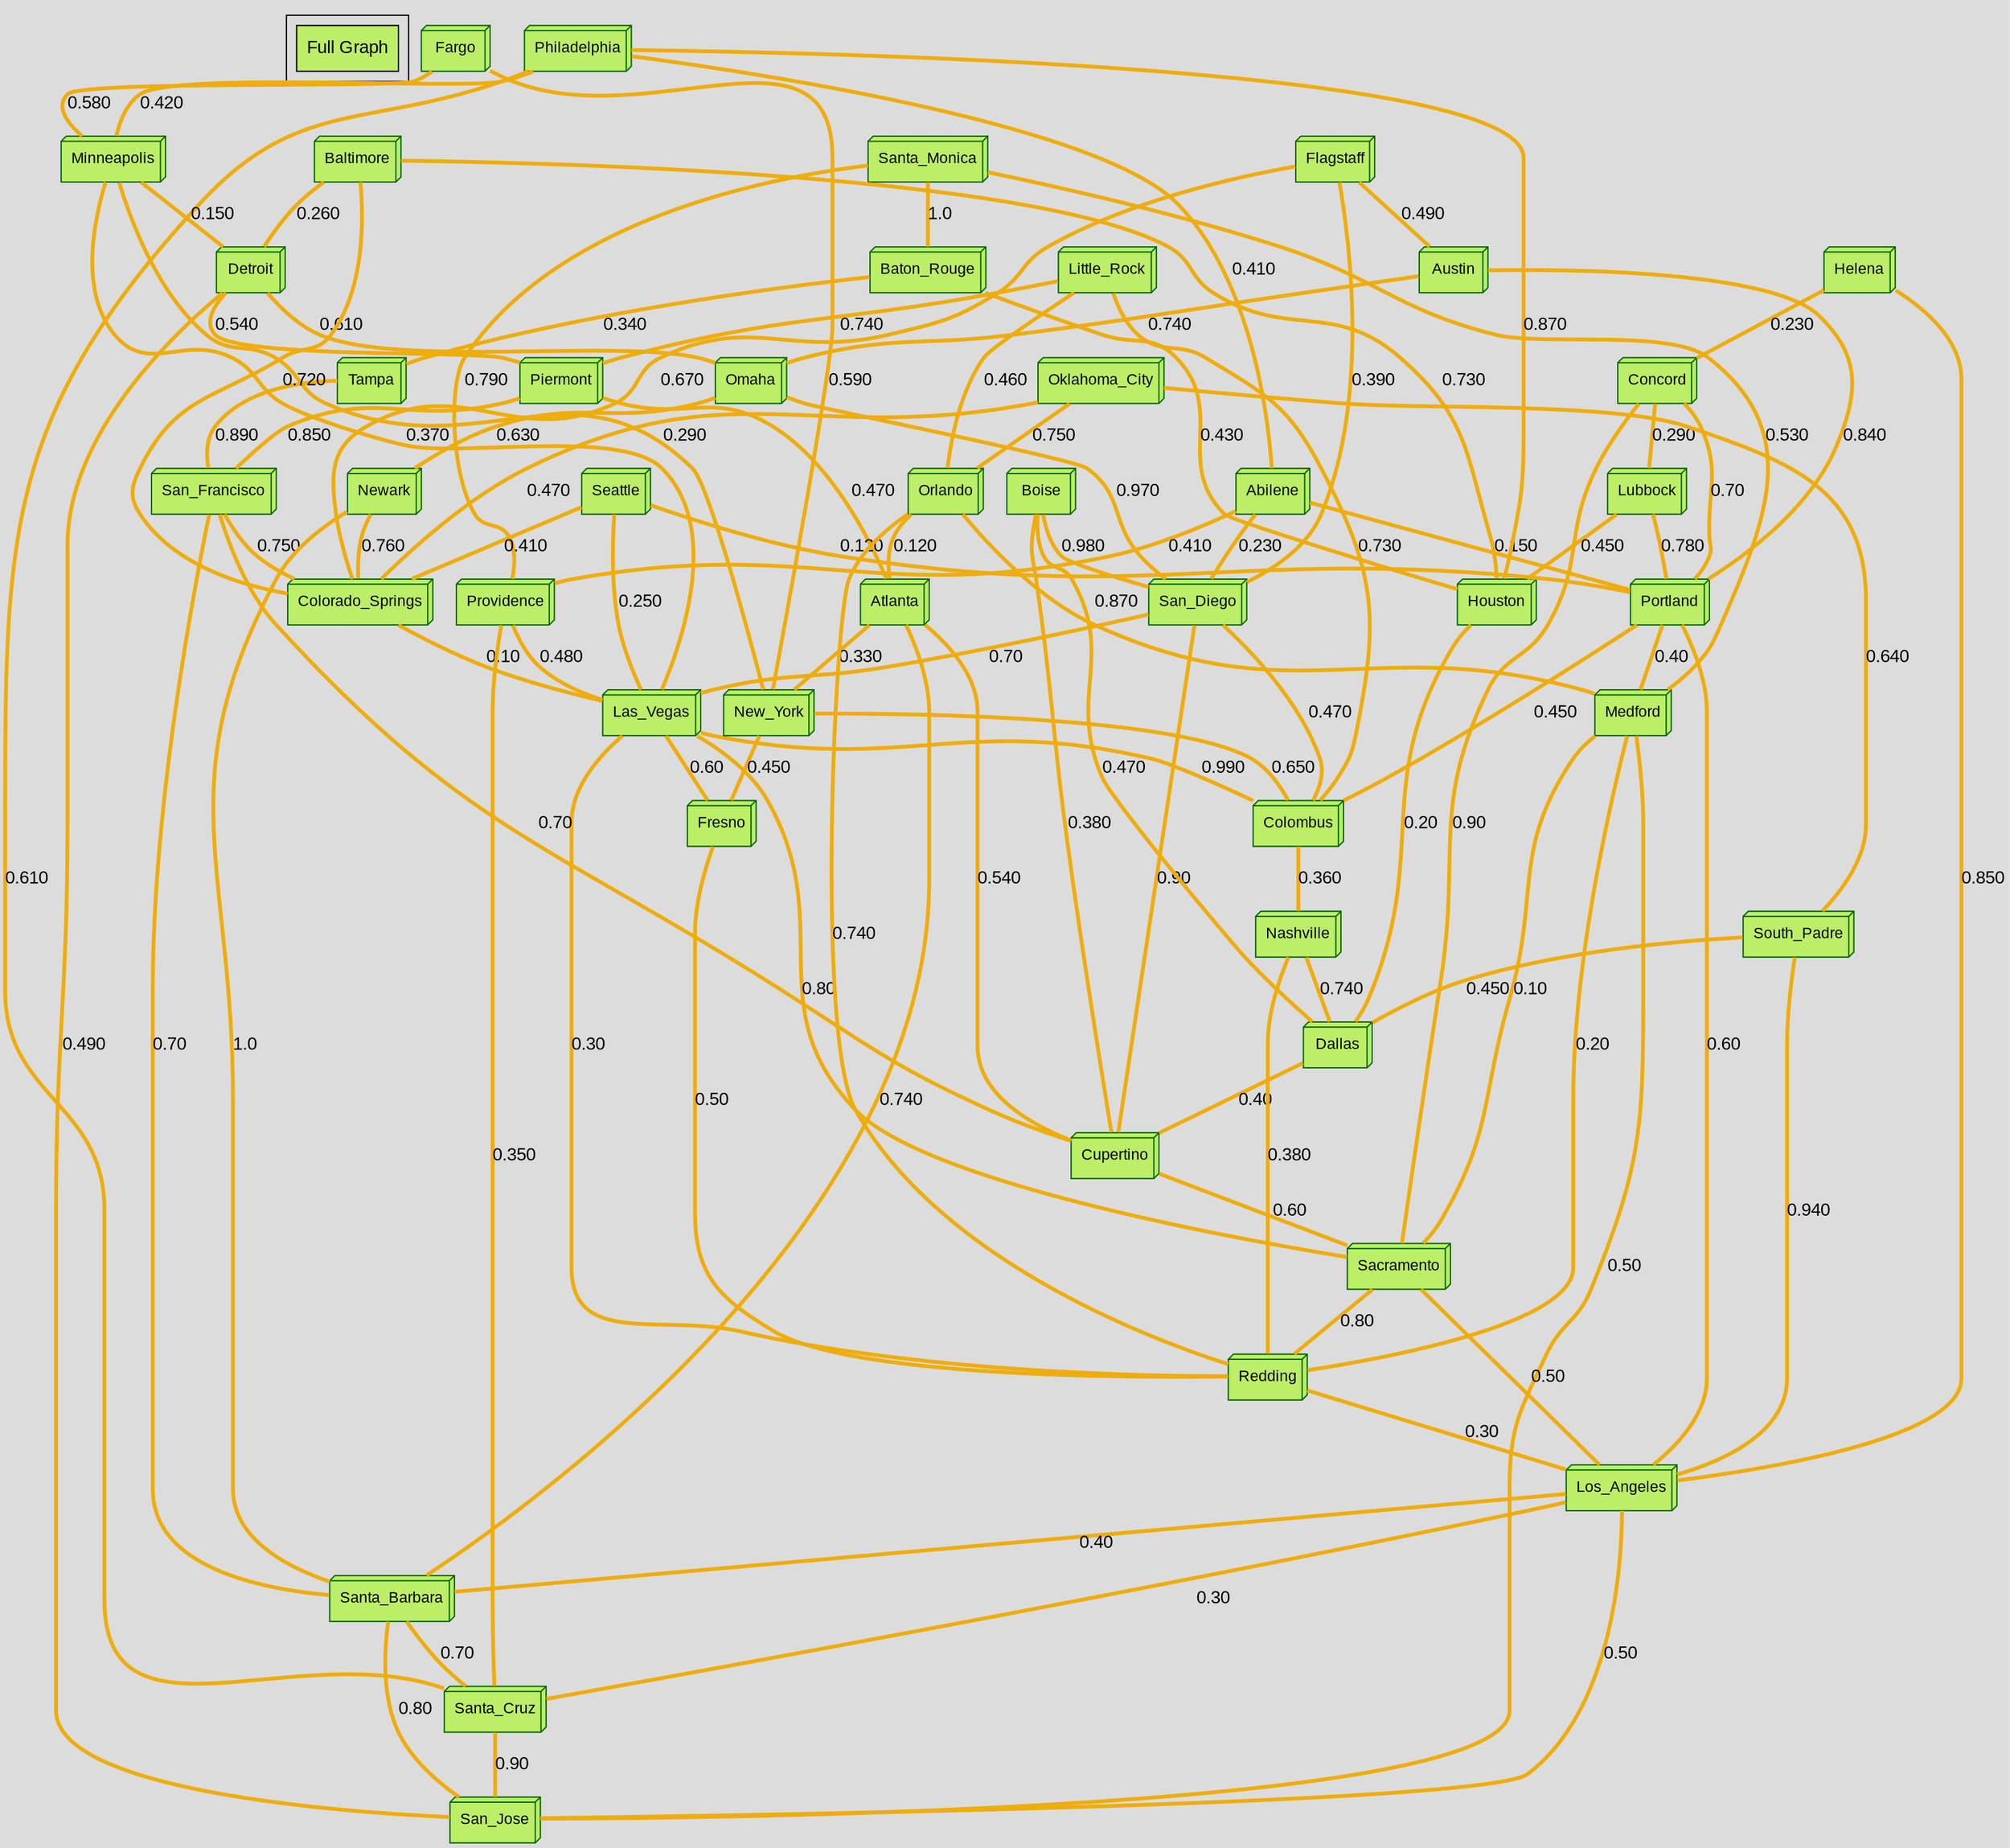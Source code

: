 strict graph main_graph {
fontname="DejaVu Sans,Arial,sans-serif"
node [fontname="Impact,Arial,sans-serif"]
edge [fontname="Comic Sans,Arial,sans-serif"]
node [style=filled fillcolor="darkolivegreen2"]
ratio=auto landscape=false bgcolor="gainsboro"
subgraph cluster {"Full Graph" [shape=box fontsize=14 label="Full Graph" tooltip="All Nodes"] }
San_Diego [label="San_Diego" id="San_Diego" fontsize=12 shape=box3d tooltip="San_Diego" color="darkgreen" fillcolor="darkolivegreen2"]
Las_Vegas [label="Las_Vegas" id="Las_Vegas" fontsize=12 shape=box3d tooltip="Las_Vegas" color="darkgreen" fillcolor="darkolivegreen2"]
San_Diego -- Las_Vegas [label="0.70" weight=60 penwidth=3 color="darkgoldenrod2" tooltip="San_Diego -- Las_Vegas" labeltooltip="San_Diego -- Las_Vegas"]
Cupertino [label="Cupertino" id="Cupertino" fontsize=12 shape=box3d tooltip="Cupertino" color="darkgreen" fillcolor="darkolivegreen2"]
San_Diego -- Cupertino [label="0.90" weight=60 penwidth=3 color="darkgoldenrod2" tooltip="San_Diego -- Cupertino" labeltooltip="San_Diego -- Cupertino"]
Sacramento [label="Sacramento" id="Sacramento" fontsize=12 shape=box3d tooltip="Sacramento" color="darkgreen" fillcolor="darkolivegreen2"]
Cupertino -- Sacramento [label="0.60" weight=60 penwidth=3 color="darkgoldenrod2" tooltip="Cupertino -- Sacramento" labeltooltip="Cupertino -- Sacramento"]
Las_Vegas -- Sacramento [label="0.80" weight=60 penwidth=3 color="darkgoldenrod2" tooltip="Las_Vegas -- Sacramento" labeltooltip="Las_Vegas -- Sacramento"]
San_Francisco [label="San_Francisco" id="San_Francisco" fontsize=12 shape=box3d tooltip="San_Francisco" color="darkgreen" fillcolor="darkolivegreen2"]
San_Francisco -- Cupertino [label="0.70" weight=60 penwidth=3 color="darkgoldenrod2" tooltip="San_Francisco -- Cupertino" labeltooltip="San_Francisco -- Cupertino"]
Santa_Barbara [label="Santa_Barbara" id="Santa_Barbara" fontsize=12 shape=box3d tooltip="Santa_Barbara" color="darkgreen" fillcolor="darkolivegreen2"]
San_Francisco -- Santa_Barbara [label="0.70" weight=60 penwidth=3 color="darkgoldenrod2" tooltip="San_Francisco -- Santa_Barbara" labeltooltip="San_Francisco -- Santa_Barbara"]
Fresno [label="Fresno" id="Fresno" fontsize=12 shape=box3d tooltip="Fresno" color="darkgreen" fillcolor="darkolivegreen2"]
Las_Vegas -- Fresno [label="0.60" weight=60 penwidth=3 color="darkgoldenrod2" tooltip="Las_Vegas -- Fresno" labeltooltip="Las_Vegas -- Fresno"]
Redding [label="Redding" id="Redding" fontsize=12 shape=box3d tooltip="Redding" color="darkgreen" fillcolor="darkolivegreen2"]
Las_Vegas -- Redding [label="0.30" weight=60 penwidth=3 color="darkgoldenrod2" tooltip="Las_Vegas -- Redding" labeltooltip="Las_Vegas -- Redding"]
Fresno -- Redding [label="0.50" weight=60 penwidth=3 color="darkgoldenrod2" tooltip="Fresno -- Redding" labeltooltip="Fresno -- Redding"]
Sacramento -- Redding [label="0.80" weight=60 penwidth=3 color="darkgoldenrod2" tooltip="Sacramento -- Redding" labeltooltip="Sacramento -- Redding"]
Medford [label="Medford" id="Medford" fontsize=12 shape=box3d tooltip="Medford" color="darkgreen" fillcolor="darkolivegreen2"]
Medford -- Redding [label="0.20" weight=60 penwidth=3 color="darkgoldenrod2" tooltip="Medford -- Redding" labeltooltip="Medford -- Redding"]
Medford -- Sacramento [label="0.10" weight=60 penwidth=3 color="darkgoldenrod2" tooltip="Medford -- Sacramento" labeltooltip="Medford -- Sacramento"]
Los_Angeles [label="Los_Angeles" id="Los_Angeles" fontsize=12 shape=box3d tooltip="Los_Angeles" color="darkgreen" fillcolor="darkolivegreen2"]
Redding -- Los_Angeles [label="0.30" weight=60 penwidth=3 color="darkgoldenrod2" tooltip="Redding -- Los_Angeles" labeltooltip="Redding -- Los_Angeles"]
Los_Angeles -- Sacramento [label="0.50" weight=60 penwidth=3 color="darkgoldenrod2" tooltip="Los_Angeles -- Sacramento" labeltooltip="Los_Angeles -- Sacramento"]
San_Jose [label="San_Jose" id="San_Jose" fontsize=12 shape=box3d tooltip="San_Jose" color="darkgreen" fillcolor="darkolivegreen2"]
Medford -- San_Jose [label="0.50" weight=60 penwidth=3 color="darkgoldenrod2" tooltip="Medford -- San_Jose" labeltooltip="Medford -- San_Jose"]
Los_Angeles -- San_Jose [label="0.50" weight=60 penwidth=3 color="darkgoldenrod2" tooltip="Los_Angeles -- San_Jose" labeltooltip="Los_Angeles -- San_Jose"]
Los_Angeles -- Santa_Barbara [label="0.40" weight=60 penwidth=3 color="darkgoldenrod2" tooltip="Los_Angeles -- Santa_Barbara" labeltooltip="Los_Angeles -- Santa_Barbara"]
Santa_Cruz [label="Santa_Cruz" id="Santa_Cruz" fontsize=12 shape=box3d tooltip="Santa_Cruz" color="darkgreen" fillcolor="darkolivegreen2"]
Los_Angeles -- Santa_Cruz [label="0.30" weight=60 penwidth=3 color="darkgoldenrod2" tooltip="Los_Angeles -- Santa_Cruz" labeltooltip="Los_Angeles -- Santa_Cruz"]
Santa_Barbara -- Santa_Cruz [label="0.70" weight=60 penwidth=3 color="darkgoldenrod2" tooltip="Santa_Barbara -- Santa_Cruz" labeltooltip="Santa_Barbara -- Santa_Cruz"]
Santa_Cruz -- San_Jose [label="0.90" weight=60 penwidth=3 color="darkgoldenrod2" tooltip="Santa_Cruz -- San_Jose" labeltooltip="Santa_Cruz -- San_Jose"]
Santa_Barbara -- San_Jose [label="0.80" weight=60 penwidth=3 color="darkgoldenrod2" tooltip="Santa_Barbara -- San_Jose" labeltooltip="Santa_Barbara -- San_Jose"]
Santa_Monica [label="Santa_Monica" id="Santa_Monica" fontsize=12 shape=box3d tooltip="Santa_Monica" color="darkgreen" fillcolor="darkolivegreen2"]
Santa_Monica -- Medford [label="0.530" weight=60 penwidth=3 color="darkgoldenrod2" tooltip="Santa_Monica -- Medford" labeltooltip="Santa_Monica -- Medford"]
Dallas [label="Dallas" id="Dallas" fontsize=12 shape=box3d tooltip="Dallas" color="darkgreen" fillcolor="darkolivegreen2"]
Dallas -- Cupertino [label="0.40" weight=60 penwidth=3 color="darkgoldenrod2" tooltip="Dallas -- Cupertino" labeltooltip="Dallas -- Cupertino"]
Concord [label="Concord" id="Concord" fontsize=12 shape=box3d tooltip="Concord" color="darkgreen" fillcolor="darkolivegreen2"]
Concord -- Sacramento [label="0.90" weight=60 penwidth=3 color="darkgoldenrod2" tooltip="Concord -- Sacramento" labeltooltip="Concord -- Sacramento"]
Portland [label="Portland" id="Portland" fontsize=12 shape=box3d tooltip="Portland" color="darkgreen" fillcolor="darkolivegreen2"]
Portland -- Los_Angeles [label="0.60" weight=60 penwidth=3 color="darkgoldenrod2" tooltip="Portland -- Los_Angeles" labeltooltip="Portland -- Los_Angeles"]
Concord -- Portland [label="0.70" weight=60 penwidth=3 color="darkgoldenrod2" tooltip="Concord -- Portland" labeltooltip="Concord -- Portland"]
Houston [label="Houston" id="Houston" fontsize=12 shape=box3d tooltip="Houston" color="darkgreen" fillcolor="darkolivegreen2"]
Houston -- Dallas [label="0.20" weight=60 penwidth=3 color="darkgoldenrod2" tooltip="Houston -- Dallas" labeltooltip="Houston -- Dallas"]
Colorado_Springs [label="Colorado_Springs" id="Colorado_Springs" fontsize=12 shape=box3d tooltip="Colorado_Springs" color="darkgreen" fillcolor="darkolivegreen2"]
San_Francisco -- Colorado_Springs [label="0.750" weight=60 penwidth=3 color="darkgoldenrod2" tooltip="San_Francisco -- Colorado_Springs" labeltooltip="San_Francisco -- Colorado_Springs"]
Colorado_Springs -- Las_Vegas [label="0.10" weight=60 penwidth=3 color="darkgoldenrod2" tooltip="Colorado_Springs -- Las_Vegas" labeltooltip="Colorado_Springs -- Las_Vegas"]
Providence [label="Providence" id="Providence" fontsize=12 shape=box3d tooltip="Providence" color="darkgreen" fillcolor="darkolivegreen2"]
Providence -- Santa_Cruz [label="0.350" weight=60 penwidth=3 color="darkgoldenrod2" tooltip="Providence -- Santa_Cruz" labeltooltip="Providence -- Santa_Cruz"]
Providence -- Las_Vegas [label="0.480" weight=60 penwidth=3 color="darkgoldenrod2" tooltip="Providence -- Las_Vegas" labeltooltip="Providence -- Las_Vegas"]
Portland -- Medford [label="0.40" weight=60 penwidth=3 color="darkgoldenrod2" tooltip="Portland -- Medford" labeltooltip="Portland -- Medford"]
Atlanta [label="Atlanta" id="Atlanta" fontsize=12 shape=box3d tooltip="Atlanta" color="darkgreen" fillcolor="darkolivegreen2"]
Atlanta -- Santa_Barbara [label="0.740" weight=60 penwidth=3 color="darkgoldenrod2" tooltip="Atlanta -- Santa_Barbara" labeltooltip="Atlanta -- Santa_Barbara"]
New_York [label="New_York" id="New_York" fontsize=12 shape=box3d tooltip="New_York" color="darkgreen" fillcolor="darkolivegreen2"]
Atlanta -- New_York [label="0.330" weight=60 penwidth=3 color="darkgoldenrod2" tooltip="Atlanta -- New_York" labeltooltip="Atlanta -- New_York"]
New_York -- Fresno [label="0.450" weight=60 penwidth=3 color="darkgoldenrod2" tooltip="New_York -- Fresno" labeltooltip="New_York -- Fresno"]
Atlanta -- Cupertino [label="0.540" weight=60 penwidth=3 color="darkgoldenrod2" tooltip="Atlanta -- Cupertino" labeltooltip="Atlanta -- Cupertino"]
Nashville [label="Nashville" id="Nashville" fontsize=12 shape=box3d tooltip="Nashville" color="darkgreen" fillcolor="darkolivegreen2"]
Nashville -- Redding [label="0.380" weight=60 penwidth=3 color="darkgoldenrod2" tooltip="Nashville -- Redding" labeltooltip="Nashville -- Redding"]
Nashville -- Dallas [label="0.740" weight=60 penwidth=3 color="darkgoldenrod2" tooltip="Nashville -- Dallas" labeltooltip="Nashville -- Dallas"]
Helena [label="Helena" id="Helena" fontsize=12 shape=box3d tooltip="Helena" color="darkgreen" fillcolor="darkolivegreen2"]
Helena -- Los_Angeles [label="0.850" weight=60 penwidth=3 color="darkgoldenrod2" tooltip="Helena -- Los_Angeles" labeltooltip="Helena -- Los_Angeles"]
Helena -- Concord [label="0.230" weight=60 penwidth=3 color="darkgoldenrod2" tooltip="Helena -- Concord" labeltooltip="Helena -- Concord"]
Piermont [label="Piermont" id="Piermont" fontsize=12 shape=box3d tooltip="Piermont" color="darkgreen" fillcolor="darkolivegreen2"]
Piermont -- Atlanta [label="0.470" weight=60 penwidth=3 color="darkgoldenrod2" tooltip="Piermont -- Atlanta" labeltooltip="Piermont -- Atlanta"]
Piermont -- San_Francisco [label="0.850" weight=60 penwidth=3 color="darkgoldenrod2" tooltip="Piermont -- San_Francisco" labeltooltip="Piermont -- San_Francisco"]
Abilene [label="Abilene" id="Abilene" fontsize=12 shape=box3d tooltip="Abilene" color="darkgreen" fillcolor="darkolivegreen2"]
Abilene -- Providence [label="0.410" weight=60 penwidth=3 color="darkgoldenrod2" tooltip="Abilene -- Providence" labeltooltip="Abilene -- Providence"]
Abilene -- San_Diego [label="0.230" weight=60 penwidth=3 color="darkgoldenrod2" tooltip="Abilene -- San_Diego" labeltooltip="Abilene -- San_Diego"]
Abilene -- Portland [label="0.150" weight=60 penwidth=3 color="darkgoldenrod2" tooltip="Abilene -- Portland" labeltooltip="Abilene -- Portland"]
Colombus [label="Colombus" id="Colombus" fontsize=12 shape=box3d tooltip="Colombus" color="darkgreen" fillcolor="darkolivegreen2"]
Colombus -- Nashville [label="0.360" weight=60 penwidth=3 color="darkgoldenrod2" tooltip="Colombus -- Nashville" labeltooltip="Colombus -- Nashville"]
Colombus -- San_Diego [label="0.470" weight=60 penwidth=3 color="darkgoldenrod2" tooltip="Colombus -- San_Diego" labeltooltip="Colombus -- San_Diego"]
New_York -- Colombus [label="0.650" weight=60 penwidth=3 color="darkgoldenrod2" tooltip="New_York -- Colombus" labeltooltip="New_York -- Colombus"]
Philadelphia [label="Philadelphia" id="Philadelphia" fontsize=12 shape=box3d tooltip="Philadelphia" color="darkgreen" fillcolor="darkolivegreen2"]
Philadelphia -- Houston [label="0.870" weight=60 penwidth=3 color="darkgoldenrod2" tooltip="Philadelphia -- Houston" labeltooltip="Philadelphia -- Houston"]
Philadelphia -- Santa_Cruz [label="0.610" weight=60 penwidth=3 color="darkgoldenrod2" tooltip="Philadelphia -- Santa_Cruz" labeltooltip="Philadelphia -- Santa_Cruz"]
Philadelphia -- Abilene [label="0.410" weight=60 penwidth=3 color="darkgoldenrod2" tooltip="Philadelphia -- Abilene" labeltooltip="Philadelphia -- Abilene"]
Seattle [label="Seattle" id="Seattle" fontsize=12 shape=box3d tooltip="Seattle" color="darkgreen" fillcolor="darkolivegreen2"]
Seattle -- Las_Vegas [label="0.250" weight=60 penwidth=3 color="darkgoldenrod2" tooltip="Seattle -- Las_Vegas" labeltooltip="Seattle -- Las_Vegas"]
Seattle -- Portland [label="0.120" weight=60 penwidth=3 color="darkgoldenrod2" tooltip="Seattle -- Portland" labeltooltip="Seattle -- Portland"]
Portland -- Colombus [label="0.450" weight=60 penwidth=3 color="darkgoldenrod2" tooltip="Portland -- Colombus" labeltooltip="Portland -- Colombus"]
Newark [label="Newark" id="Newark" fontsize=12 shape=box3d tooltip="Newark" color="darkgreen" fillcolor="darkolivegreen2"]
Newark -- Santa_Barbara [label="1.0" weight=60 penwidth=3 color="darkgoldenrod2" tooltip="Newark -- Santa_Barbara" labeltooltip="Newark -- Santa_Barbara"]
Newark -- Colorado_Springs [label="0.760" weight=60 penwidth=3 color="darkgoldenrod2" tooltip="Newark -- Colorado_Springs" labeltooltip="Newark -- Colorado_Springs"]
Boise [label="Boise" id="Boise" fontsize=12 shape=box3d tooltip="Boise" color="darkgreen" fillcolor="darkolivegreen2"]
Boise -- Dallas [label="0.470" weight=60 penwidth=3 color="darkgoldenrod2" tooltip="Boise -- Dallas" labeltooltip="Boise -- Dallas"]
Boise -- San_Diego [label="0.980" weight=60 penwidth=3 color="darkgoldenrod2" tooltip="Boise -- San_Diego" labeltooltip="Boise -- San_Diego"]
Detroit [label="Detroit" id="Detroit" fontsize=12 shape=box3d tooltip="Detroit" color="darkgreen" fillcolor="darkolivegreen2"]
Detroit -- Piermont [label="0.540" weight=60 penwidth=3 color="darkgoldenrod2" tooltip="Detroit -- Piermont" labeltooltip="Detroit -- Piermont"]
Detroit -- San_Jose [label="0.490" weight=60 penwidth=3 color="darkgoldenrod2" tooltip="Detroit -- San_Jose" labeltooltip="Detroit -- San_Jose"]
Lubbock [label="Lubbock" id="Lubbock" fontsize=12 shape=box3d tooltip="Lubbock" color="darkgreen" fillcolor="darkolivegreen2"]
Concord -- Lubbock [label="0.290" weight=60 penwidth=3 color="darkgoldenrod2" tooltip="Concord -- Lubbock" labeltooltip="Concord -- Lubbock"]
Lubbock -- Houston [label="0.450" weight=60 penwidth=3 color="darkgoldenrod2" tooltip="Lubbock -- Houston" labeltooltip="Lubbock -- Houston"]
Lubbock -- Portland [label="0.780" weight=60 penwidth=3 color="darkgoldenrod2" tooltip="Lubbock -- Portland" labeltooltip="Lubbock -- Portland"]
Minneapolis [label="Minneapolis" id="Minneapolis" fontsize=12 shape=box3d tooltip="Minneapolis" color="darkgreen" fillcolor="darkolivegreen2"]
Minneapolis -- Detroit [label="0.150" weight=60 penwidth=3 color="darkgoldenrod2" tooltip="Minneapolis -- Detroit" labeltooltip="Minneapolis -- Detroit"]
Minneapolis -- Las_Vegas [label="0.370" weight=60 penwidth=3 color="darkgoldenrod2" tooltip="Minneapolis -- Las_Vegas" labeltooltip="Minneapolis -- Las_Vegas"]
Philadelphia -- Minneapolis [label="0.420" weight=60 penwidth=3 color="darkgoldenrod2" tooltip="Philadelphia -- Minneapolis" labeltooltip="Philadelphia -- Minneapolis"]
Orlando [label="Orlando" id="Orlando" fontsize=12 shape=box3d tooltip="Orlando" color="darkgreen" fillcolor="darkolivegreen2"]
Orlando -- Atlanta [label="0.120" weight=60 penwidth=3 color="darkgoldenrod2" tooltip="Orlando -- Atlanta" labeltooltip="Orlando -- Atlanta"]
Orlando -- Redding [label="0.740" weight=60 penwidth=3 color="darkgoldenrod2" tooltip="Orlando -- Redding" labeltooltip="Orlando -- Redding"]
Orlando -- Medford [label="0.870" weight=60 penwidth=3 color="darkgoldenrod2" tooltip="Orlando -- Medford" labeltooltip="Orlando -- Medford"]
Baton_Rouge [label="Baton_Rouge" id="Baton_Rouge" fontsize=12 shape=box3d tooltip="Baton_Rouge" color="darkgreen" fillcolor="darkolivegreen2"]
Baton_Rouge -- Houston [label="0.280" weight=60 penwidth=3 color="darkgoldenrod2" tooltip="Baton_Rouge -- Houston" labeltooltip="Baton_Rouge -- Houston"]
Tampa [label="Tampa" id="Tampa" fontsize=12 shape=box3d tooltip="Tampa" color="darkgreen" fillcolor="darkolivegreen2"]
Baton_Rouge -- Tampa [label="0.340" weight=60 penwidth=3 color="darkgoldenrod2" tooltip="Baton_Rouge -- Tampa" labeltooltip="Baton_Rouge -- Tampa"]
Tampa -- San_Francisco [label="0.890" weight=60 penwidth=3 color="darkgoldenrod2" tooltip="Tampa -- San_Francisco" labeltooltip="Tampa -- San_Francisco"]
Oklahoma_City [label="Oklahoma_City" id="Oklahoma_City" fontsize=12 shape=box3d tooltip="Oklahoma_City" color="darkgreen" fillcolor="darkolivegreen2"]
Oklahoma_City -- Colorado_Springs [label="0.470" weight=60 penwidth=3 color="darkgoldenrod2" tooltip="Oklahoma_City -- Colorado_Springs" labeltooltip="Oklahoma_City -- Colorado_Springs"]
Oklahoma_City -- Orlando [label="0.750" weight=60 penwidth=3 color="darkgoldenrod2" tooltip="Oklahoma_City -- Orlando" labeltooltip="Oklahoma_City -- Orlando"]
Omaha [label="Omaha" id="Omaha" fontsize=12 shape=box3d tooltip="Omaha" color="darkgreen" fillcolor="darkolivegreen2"]
Detroit -- Omaha [label="0.610" weight=60 penwidth=3 color="darkgoldenrod2" tooltip="Detroit -- Omaha" labeltooltip="Detroit -- Omaha"]
Omaha -- Newark [label="0.630" weight=60 penwidth=3 color="darkgoldenrod2" tooltip="Omaha -- Newark" labeltooltip="Omaha -- Newark"]
Omaha -- San_Diego [label="0.970" weight=60 penwidth=3 color="darkgoldenrod2" tooltip="Omaha -- San_Diego" labeltooltip="Omaha -- San_Diego"]
Las_Vegas -- Colombus [label="0.990" weight=60 penwidth=3 color="darkgoldenrod2" tooltip="Las_Vegas -- Colombus" labeltooltip="Las_Vegas -- Colombus"]
Fargo [label="Fargo" id="Fargo" fontsize=12 shape=box3d tooltip="Fargo" color="darkgreen" fillcolor="darkolivegreen2"]
Fargo -- New_York [label="0.590" weight=60 penwidth=3 color="darkgoldenrod2" tooltip="Fargo -- New_York" labeltooltip="Fargo -- New_York"]
Fargo -- Minneapolis [label="0.580" weight=60 penwidth=3 color="darkgoldenrod2" tooltip="Fargo -- Minneapolis" labeltooltip="Fargo -- Minneapolis"]
Santa_Monica -- Providence [label="0.790" weight=60 penwidth=3 color="darkgoldenrod2" tooltip="Santa_Monica -- Providence" labeltooltip="Santa_Monica -- Providence"]
Santa_Monica -- Baton_Rouge [label="1.0" weight=60 penwidth=3 color="darkgoldenrod2" tooltip="Santa_Monica -- Baton_Rouge" labeltooltip="Santa_Monica -- Baton_Rouge"]
Flagstaff [label="Flagstaff" id="Flagstaff" fontsize=12 shape=box3d tooltip="Flagstaff" color="darkgreen" fillcolor="darkolivegreen2"]
Austin [label="Austin" id="Austin" fontsize=12 shape=box3d tooltip="Austin" color="darkgreen" fillcolor="darkolivegreen2"]
Flagstaff -- Austin [label="0.490" weight=60 penwidth=3 color="darkgoldenrod2" tooltip="Flagstaff -- Austin" labeltooltip="Flagstaff -- Austin"]
Flagstaff -- San_Diego [label="0.390" weight=60 penwidth=3 color="darkgoldenrod2" tooltip="Flagstaff -- San_Diego" labeltooltip="Flagstaff -- San_Diego"]
Flagstaff -- Colorado_Springs [label="0.670" weight=60 penwidth=3 color="darkgoldenrod2" tooltip="Flagstaff -- Colorado_Springs" labeltooltip="Flagstaff -- Colorado_Springs"]
Austin -- Omaha [label="0.740" weight=60 penwidth=3 color="darkgoldenrod2" tooltip="Austin -- Omaha" labeltooltip="Austin -- Omaha"]
Austin -- Portland [label="0.840" weight=60 penwidth=3 color="darkgoldenrod2" tooltip="Austin -- Portland" labeltooltip="Austin -- Portland"]
Minneapolis -- New_York [label="0.290" weight=60 penwidth=3 color="darkgoldenrod2" tooltip="Minneapolis -- New_York" labeltooltip="Minneapolis -- New_York"]
Boise -- Cupertino [label="0.380" weight=60 penwidth=3 color="darkgoldenrod2" tooltip="Boise -- Cupertino" labeltooltip="Boise -- Cupertino"]
South_Padre [label="South_Padre" id="South_Padre" fontsize=12 shape=box3d tooltip="South_Padre" color="darkgreen" fillcolor="darkolivegreen2"]
South_Padre -- Dallas [label="0.450" weight=60 penwidth=3 color="darkgoldenrod2" tooltip="South_Padre -- Dallas" labeltooltip="South_Padre -- Dallas"]
South_Padre -- Los_Angeles [label="0.940" weight=60 penwidth=3 color="darkgoldenrod2" tooltip="South_Padre -- Los_Angeles" labeltooltip="South_Padre -- Los_Angeles"]
Oklahoma_City -- South_Padre [label="0.640" weight=60 penwidth=3 color="darkgoldenrod2" tooltip="Oklahoma_City -- South_Padre" labeltooltip="Oklahoma_City -- South_Padre"]
Little_Rock [label="Little_Rock" id="Little_Rock" fontsize=12 shape=box3d tooltip="Little_Rock" color="darkgreen" fillcolor="darkolivegreen2"]
Little_Rock -- Colombus [label="0.730" weight=60 penwidth=3 color="darkgoldenrod2" tooltip="Little_Rock -- Colombus" labeltooltip="Little_Rock -- Colombus"]
Little_Rock -- Piermont [label="0.740" weight=60 penwidth=3 color="darkgoldenrod2" tooltip="Little_Rock -- Piermont" labeltooltip="Little_Rock -- Piermont"]
Little_Rock -- Orlando [label="0.460" weight=60 penwidth=3 color="darkgoldenrod2" tooltip="Little_Rock -- Orlando" labeltooltip="Little_Rock -- Orlando"]
Baltimore [label="Baltimore" id="Baltimore" fontsize=12 shape=box3d tooltip="Baltimore" color="darkgreen" fillcolor="darkolivegreen2"]
Baltimore -- Detroit [label="0.260" weight=60 penwidth=3 color="darkgoldenrod2" tooltip="Baltimore -- Detroit" labeltooltip="Baltimore -- Detroit"]
Baltimore -- Colorado_Springs [label="0.720" weight=60 penwidth=3 color="darkgoldenrod2" tooltip="Baltimore -- Colorado_Springs" labeltooltip="Baltimore -- Colorado_Springs"]
Baltimore -- Houston [label="0.730" weight=60 penwidth=3 color="darkgoldenrod2" tooltip="Baltimore -- Houston" labeltooltip="Baltimore -- Houston"]
Houston -- Baton_Rouge [label="0.430" weight=60 penwidth=3 color="darkgoldenrod2" tooltip="Houston -- Baton_Rouge" labeltooltip="Houston -- Baton_Rouge"]
Seattle -- Colorado_Springs [label="0.410" weight=60 penwidth=3 color="darkgoldenrod2" tooltip="Seattle -- Colorado_Springs" labeltooltip="Seattle -- Colorado_Springs"]
}